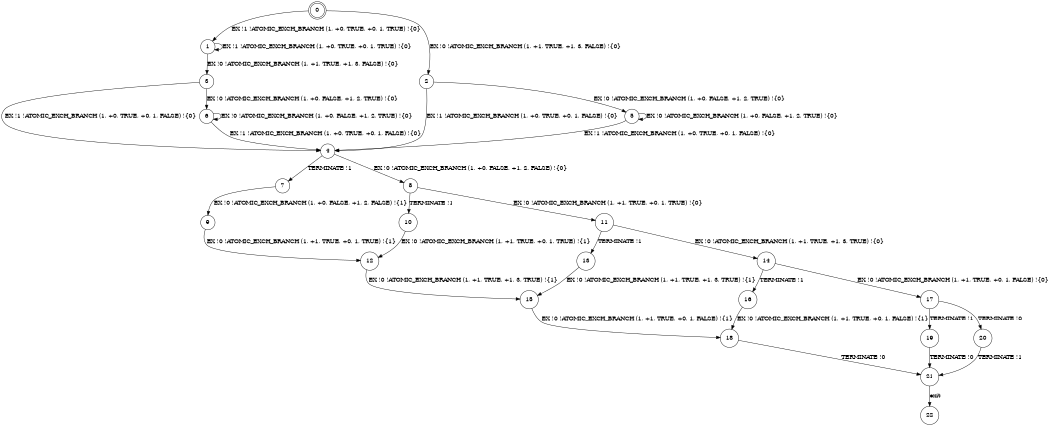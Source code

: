 digraph BCG {
size = "7, 10.5";
center = TRUE;
node [shape = circle];
0 [peripheries = 2];
0 -> 1 [label = "EX !1 !ATOMIC_EXCH_BRANCH (1, +0, TRUE, +0, 1, TRUE) !{0}"];
0 -> 2 [label = "EX !0 !ATOMIC_EXCH_BRANCH (1, +1, TRUE, +1, 3, FALSE) !{0}"];
1 -> 3 [label = "EX !0 !ATOMIC_EXCH_BRANCH (1, +1, TRUE, +1, 3, FALSE) !{0}"];
1 -> 1 [label = "EX !1 !ATOMIC_EXCH_BRANCH (1, +0, TRUE, +0, 1, TRUE) !{0}"];
2 -> 4 [label = "EX !1 !ATOMIC_EXCH_BRANCH (1, +0, TRUE, +0, 1, FALSE) !{0}"];
2 -> 5 [label = "EX !0 !ATOMIC_EXCH_BRANCH (1, +0, FALSE, +1, 2, TRUE) !{0}"];
3 -> 4 [label = "EX !1 !ATOMIC_EXCH_BRANCH (1, +0, TRUE, +0, 1, FALSE) !{0}"];
3 -> 6 [label = "EX !0 !ATOMIC_EXCH_BRANCH (1, +0, FALSE, +1, 2, TRUE) !{0}"];
4 -> 7 [label = "TERMINATE !1"];
4 -> 8 [label = "EX !0 !ATOMIC_EXCH_BRANCH (1, +0, FALSE, +1, 2, FALSE) !{0}"];
5 -> 4 [label = "EX !1 !ATOMIC_EXCH_BRANCH (1, +0, TRUE, +0, 1, FALSE) !{0}"];
5 -> 5 [label = "EX !0 !ATOMIC_EXCH_BRANCH (1, +0, FALSE, +1, 2, TRUE) !{0}"];
6 -> 4 [label = "EX !1 !ATOMIC_EXCH_BRANCH (1, +0, TRUE, +0, 1, FALSE) !{0}"];
6 -> 6 [label = "EX !0 !ATOMIC_EXCH_BRANCH (1, +0, FALSE, +1, 2, TRUE) !{0}"];
7 -> 9 [label = "EX !0 !ATOMIC_EXCH_BRANCH (1, +0, FALSE, +1, 2, FALSE) !{1}"];
8 -> 10 [label = "TERMINATE !1"];
8 -> 11 [label = "EX !0 !ATOMIC_EXCH_BRANCH (1, +1, TRUE, +0, 1, TRUE) !{0}"];
9 -> 12 [label = "EX !0 !ATOMIC_EXCH_BRANCH (1, +1, TRUE, +0, 1, TRUE) !{1}"];
10 -> 12 [label = "EX !0 !ATOMIC_EXCH_BRANCH (1, +1, TRUE, +0, 1, TRUE) !{1}"];
11 -> 13 [label = "TERMINATE !1"];
11 -> 14 [label = "EX !0 !ATOMIC_EXCH_BRANCH (1, +1, TRUE, +1, 3, TRUE) !{0}"];
12 -> 15 [label = "EX !0 !ATOMIC_EXCH_BRANCH (1, +1, TRUE, +1, 3, TRUE) !{1}"];
13 -> 15 [label = "EX !0 !ATOMIC_EXCH_BRANCH (1, +1, TRUE, +1, 3, TRUE) !{1}"];
14 -> 16 [label = "TERMINATE !1"];
14 -> 17 [label = "EX !0 !ATOMIC_EXCH_BRANCH (1, +1, TRUE, +0, 1, FALSE) !{0}"];
15 -> 18 [label = "EX !0 !ATOMIC_EXCH_BRANCH (1, +1, TRUE, +0, 1, FALSE) !{1}"];
16 -> 18 [label = "EX !0 !ATOMIC_EXCH_BRANCH (1, +1, TRUE, +0, 1, FALSE) !{1}"];
17 -> 19 [label = "TERMINATE !1"];
17 -> 20 [label = "TERMINATE !0"];
18 -> 21 [label = "TERMINATE !0"];
19 -> 21 [label = "TERMINATE !0"];
20 -> 21 [label = "TERMINATE !1"];
21 -> 22 [label = "exit"];
}
